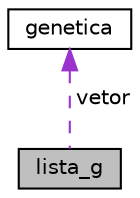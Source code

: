 digraph "lista_g"
{
  edge [fontname="Helvetica",fontsize="10",labelfontname="Helvetica",labelfontsize="10"];
  node [fontname="Helvetica",fontsize="10",shape=record];
  Node1 [label="lista_g",height=0.2,width=0.4,color="black", fillcolor="grey75", style="filled", fontcolor="black"];
  Node2 -> Node1 [dir="back",color="darkorchid3",fontsize="10",style="dashed",label=" vetor" ,fontname="Helvetica"];
  Node2 [label="genetica",height=0.2,width=0.4,color="black", fillcolor="white", style="filled",URL="$structgenetica.html"];
}
